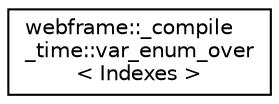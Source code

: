 digraph "Graphical Class Hierarchy"
{
 // LATEX_PDF_SIZE
  edge [fontname="Helvetica",fontsize="10",labelfontname="Helvetica",labelfontsize="10"];
  node [fontname="Helvetica",fontsize="10",shape=record];
  rankdir="LR";
  Node0 [label="webframe::_compile\l_time::var_enum_over\l\< Indexes \>",height=0.2,width=0.4,color="black", fillcolor="white", style="filled",URL="$d2/dc5/structwebframe_1_1__compile__time_1_1var__enum__over.html",tooltip=" "];
}
